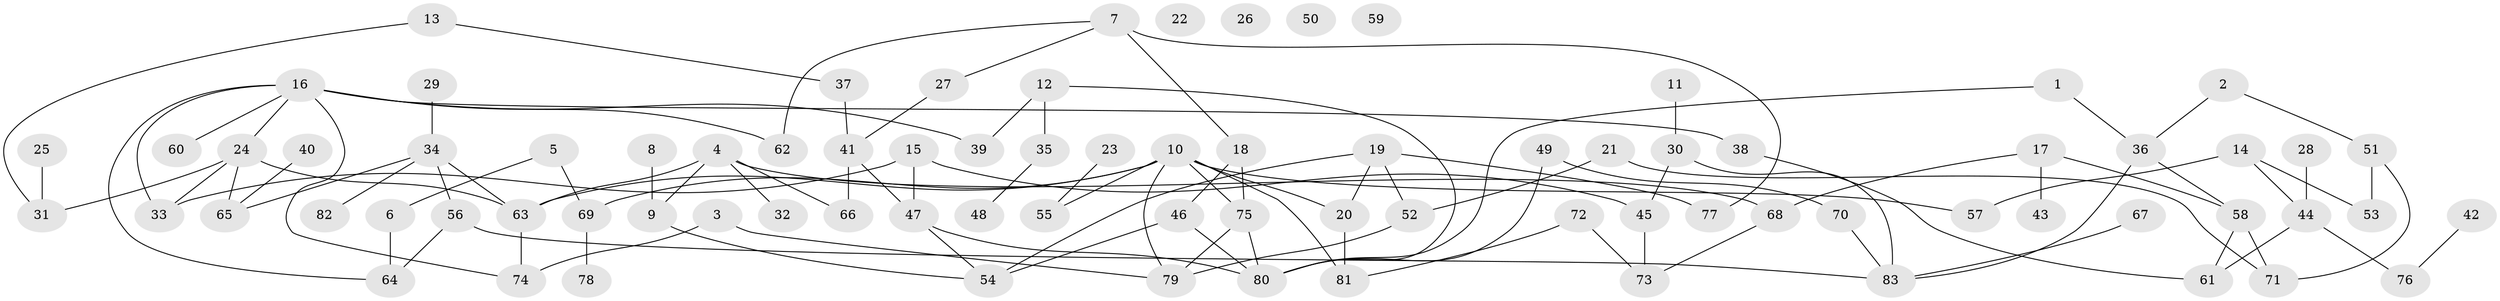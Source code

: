 // Generated by graph-tools (version 1.1) at 2025/39/03/09/25 04:39:01]
// undirected, 83 vertices, 109 edges
graph export_dot {
graph [start="1"]
  node [color=gray90,style=filled];
  1;
  2;
  3;
  4;
  5;
  6;
  7;
  8;
  9;
  10;
  11;
  12;
  13;
  14;
  15;
  16;
  17;
  18;
  19;
  20;
  21;
  22;
  23;
  24;
  25;
  26;
  27;
  28;
  29;
  30;
  31;
  32;
  33;
  34;
  35;
  36;
  37;
  38;
  39;
  40;
  41;
  42;
  43;
  44;
  45;
  46;
  47;
  48;
  49;
  50;
  51;
  52;
  53;
  54;
  55;
  56;
  57;
  58;
  59;
  60;
  61;
  62;
  63;
  64;
  65;
  66;
  67;
  68;
  69;
  70;
  71;
  72;
  73;
  74;
  75;
  76;
  77;
  78;
  79;
  80;
  81;
  82;
  83;
  1 -- 36;
  1 -- 80;
  2 -- 36;
  2 -- 51;
  3 -- 74;
  3 -- 79;
  4 -- 9;
  4 -- 32;
  4 -- 63;
  4 -- 66;
  4 -- 68;
  5 -- 6;
  5 -- 69;
  6 -- 64;
  7 -- 18;
  7 -- 27;
  7 -- 62;
  7 -- 77;
  8 -- 9;
  9 -- 54;
  10 -- 20;
  10 -- 55;
  10 -- 57;
  10 -- 63;
  10 -- 69;
  10 -- 75;
  10 -- 79;
  10 -- 81;
  11 -- 30;
  12 -- 35;
  12 -- 39;
  12 -- 80;
  13 -- 31;
  13 -- 37;
  14 -- 44;
  14 -- 53;
  14 -- 57;
  15 -- 33;
  15 -- 45;
  15 -- 47;
  16 -- 24;
  16 -- 33;
  16 -- 38;
  16 -- 39;
  16 -- 60;
  16 -- 62;
  16 -- 64;
  16 -- 74;
  17 -- 43;
  17 -- 58;
  17 -- 68;
  18 -- 46;
  18 -- 75;
  19 -- 20;
  19 -- 52;
  19 -- 54;
  19 -- 77;
  20 -- 81;
  21 -- 52;
  21 -- 71;
  23 -- 55;
  24 -- 31;
  24 -- 33;
  24 -- 63;
  24 -- 65;
  25 -- 31;
  27 -- 41;
  28 -- 44;
  29 -- 34;
  30 -- 45;
  30 -- 83;
  34 -- 56;
  34 -- 63;
  34 -- 65;
  34 -- 82;
  35 -- 48;
  36 -- 58;
  36 -- 83;
  37 -- 41;
  38 -- 61;
  40 -- 65;
  41 -- 47;
  41 -- 66;
  42 -- 76;
  44 -- 61;
  44 -- 76;
  45 -- 73;
  46 -- 54;
  46 -- 80;
  47 -- 54;
  47 -- 80;
  49 -- 70;
  49 -- 80;
  51 -- 53;
  51 -- 71;
  52 -- 79;
  56 -- 64;
  56 -- 83;
  58 -- 61;
  58 -- 71;
  63 -- 74;
  67 -- 83;
  68 -- 73;
  69 -- 78;
  70 -- 83;
  72 -- 73;
  72 -- 81;
  75 -- 79;
  75 -- 80;
}
